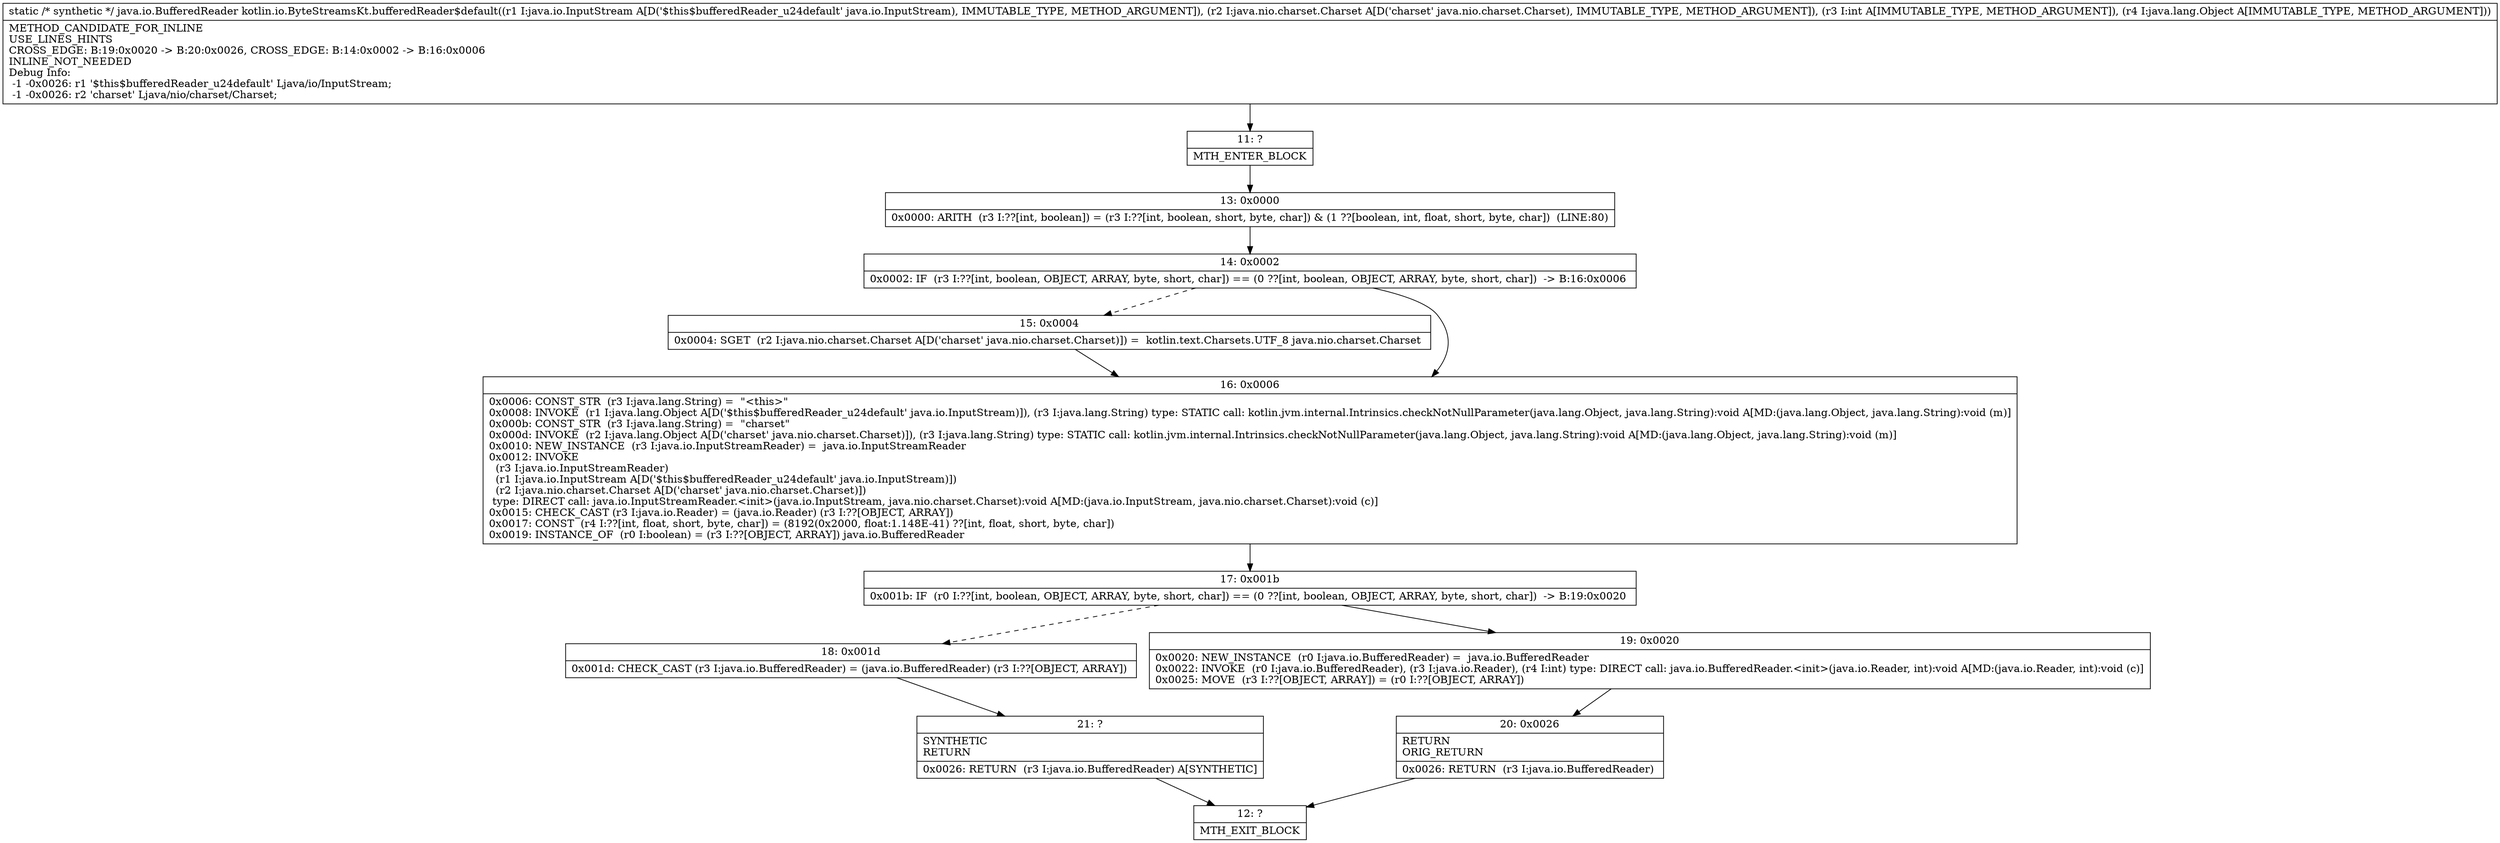 digraph "CFG forkotlin.io.ByteStreamsKt.bufferedReader$default(Ljava\/io\/InputStream;Ljava\/nio\/charset\/Charset;ILjava\/lang\/Object;)Ljava\/io\/BufferedReader;" {
Node_11 [shape=record,label="{11\:\ ?|MTH_ENTER_BLOCK\l}"];
Node_13 [shape=record,label="{13\:\ 0x0000|0x0000: ARITH  (r3 I:??[int, boolean]) = (r3 I:??[int, boolean, short, byte, char]) & (1 ??[boolean, int, float, short, byte, char])  (LINE:80)\l}"];
Node_14 [shape=record,label="{14\:\ 0x0002|0x0002: IF  (r3 I:??[int, boolean, OBJECT, ARRAY, byte, short, char]) == (0 ??[int, boolean, OBJECT, ARRAY, byte, short, char])  \-\> B:16:0x0006 \l}"];
Node_15 [shape=record,label="{15\:\ 0x0004|0x0004: SGET  (r2 I:java.nio.charset.Charset A[D('charset' java.nio.charset.Charset)]) =  kotlin.text.Charsets.UTF_8 java.nio.charset.Charset \l}"];
Node_16 [shape=record,label="{16\:\ 0x0006|0x0006: CONST_STR  (r3 I:java.lang.String) =  \"\<this\>\" \l0x0008: INVOKE  (r1 I:java.lang.Object A[D('$this$bufferedReader_u24default' java.io.InputStream)]), (r3 I:java.lang.String) type: STATIC call: kotlin.jvm.internal.Intrinsics.checkNotNullParameter(java.lang.Object, java.lang.String):void A[MD:(java.lang.Object, java.lang.String):void (m)]\l0x000b: CONST_STR  (r3 I:java.lang.String) =  \"charset\" \l0x000d: INVOKE  (r2 I:java.lang.Object A[D('charset' java.nio.charset.Charset)]), (r3 I:java.lang.String) type: STATIC call: kotlin.jvm.internal.Intrinsics.checkNotNullParameter(java.lang.Object, java.lang.String):void A[MD:(java.lang.Object, java.lang.String):void (m)]\l0x0010: NEW_INSTANCE  (r3 I:java.io.InputStreamReader) =  java.io.InputStreamReader \l0x0012: INVOKE  \l  (r3 I:java.io.InputStreamReader)\l  (r1 I:java.io.InputStream A[D('$this$bufferedReader_u24default' java.io.InputStream)])\l  (r2 I:java.nio.charset.Charset A[D('charset' java.nio.charset.Charset)])\l type: DIRECT call: java.io.InputStreamReader.\<init\>(java.io.InputStream, java.nio.charset.Charset):void A[MD:(java.io.InputStream, java.nio.charset.Charset):void (c)]\l0x0015: CHECK_CAST (r3 I:java.io.Reader) = (java.io.Reader) (r3 I:??[OBJECT, ARRAY]) \l0x0017: CONST  (r4 I:??[int, float, short, byte, char]) = (8192(0x2000, float:1.148E\-41) ??[int, float, short, byte, char]) \l0x0019: INSTANCE_OF  (r0 I:boolean) = (r3 I:??[OBJECT, ARRAY]) java.io.BufferedReader \l}"];
Node_17 [shape=record,label="{17\:\ 0x001b|0x001b: IF  (r0 I:??[int, boolean, OBJECT, ARRAY, byte, short, char]) == (0 ??[int, boolean, OBJECT, ARRAY, byte, short, char])  \-\> B:19:0x0020 \l}"];
Node_18 [shape=record,label="{18\:\ 0x001d|0x001d: CHECK_CAST (r3 I:java.io.BufferedReader) = (java.io.BufferedReader) (r3 I:??[OBJECT, ARRAY]) \l}"];
Node_21 [shape=record,label="{21\:\ ?|SYNTHETIC\lRETURN\l|0x0026: RETURN  (r3 I:java.io.BufferedReader) A[SYNTHETIC]\l}"];
Node_12 [shape=record,label="{12\:\ ?|MTH_EXIT_BLOCK\l}"];
Node_19 [shape=record,label="{19\:\ 0x0020|0x0020: NEW_INSTANCE  (r0 I:java.io.BufferedReader) =  java.io.BufferedReader \l0x0022: INVOKE  (r0 I:java.io.BufferedReader), (r3 I:java.io.Reader), (r4 I:int) type: DIRECT call: java.io.BufferedReader.\<init\>(java.io.Reader, int):void A[MD:(java.io.Reader, int):void (c)]\l0x0025: MOVE  (r3 I:??[OBJECT, ARRAY]) = (r0 I:??[OBJECT, ARRAY]) \l}"];
Node_20 [shape=record,label="{20\:\ 0x0026|RETURN\lORIG_RETURN\l|0x0026: RETURN  (r3 I:java.io.BufferedReader) \l}"];
MethodNode[shape=record,label="{static \/* synthetic *\/ java.io.BufferedReader kotlin.io.ByteStreamsKt.bufferedReader$default((r1 I:java.io.InputStream A[D('$this$bufferedReader_u24default' java.io.InputStream), IMMUTABLE_TYPE, METHOD_ARGUMENT]), (r2 I:java.nio.charset.Charset A[D('charset' java.nio.charset.Charset), IMMUTABLE_TYPE, METHOD_ARGUMENT]), (r3 I:int A[IMMUTABLE_TYPE, METHOD_ARGUMENT]), (r4 I:java.lang.Object A[IMMUTABLE_TYPE, METHOD_ARGUMENT]))  | METHOD_CANDIDATE_FOR_INLINE\lUSE_LINES_HINTS\lCROSS_EDGE: B:19:0x0020 \-\> B:20:0x0026, CROSS_EDGE: B:14:0x0002 \-\> B:16:0x0006\lINLINE_NOT_NEEDED\lDebug Info:\l  \-1 \-0x0026: r1 '$this$bufferedReader_u24default' Ljava\/io\/InputStream;\l  \-1 \-0x0026: r2 'charset' Ljava\/nio\/charset\/Charset;\l}"];
MethodNode -> Node_11;Node_11 -> Node_13;
Node_13 -> Node_14;
Node_14 -> Node_15[style=dashed];
Node_14 -> Node_16;
Node_15 -> Node_16;
Node_16 -> Node_17;
Node_17 -> Node_18[style=dashed];
Node_17 -> Node_19;
Node_18 -> Node_21;
Node_21 -> Node_12;
Node_19 -> Node_20;
Node_20 -> Node_12;
}

